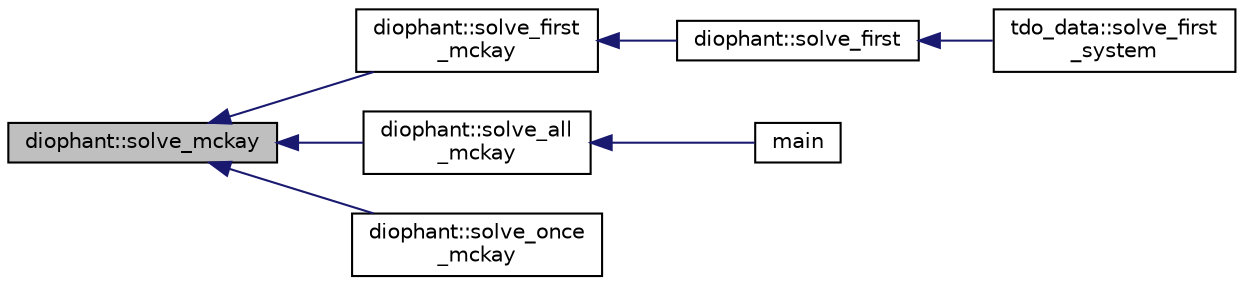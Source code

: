 digraph "diophant::solve_mckay"
{
  edge [fontname="Helvetica",fontsize="10",labelfontname="Helvetica",labelfontsize="10"];
  node [fontname="Helvetica",fontsize="10",shape=record];
  rankdir="LR";
  Node770 [label="diophant::solve_mckay",height=0.2,width=0.4,color="black", fillcolor="grey75", style="filled", fontcolor="black"];
  Node770 -> Node771 [dir="back",color="midnightblue",fontsize="10",style="solid",fontname="Helvetica"];
  Node771 [label="diophant::solve_first\l_mckay",height=0.2,width=0.4,color="black", fillcolor="white", style="filled",URL="$d7/d9c/classdiophant.html#ab4160d5e696a1f7b4180b06c2f0f9329"];
  Node771 -> Node772 [dir="back",color="midnightblue",fontsize="10",style="solid",fontname="Helvetica"];
  Node772 [label="diophant::solve_first",height=0.2,width=0.4,color="black", fillcolor="white", style="filled",URL="$d7/d9c/classdiophant.html#accea09665d6f34e067c8f73452ca4ec0"];
  Node772 -> Node773 [dir="back",color="midnightblue",fontsize="10",style="solid",fontname="Helvetica"];
  Node773 [label="tdo_data::solve_first\l_system",height=0.2,width=0.4,color="black", fillcolor="white", style="filled",URL="$dc/d0d/classtdo__data.html#aa62a57bd301396164352018141e4966e"];
  Node770 -> Node774 [dir="back",color="midnightblue",fontsize="10",style="solid",fontname="Helvetica"];
  Node774 [label="diophant::solve_all\l_mckay",height=0.2,width=0.4,color="black", fillcolor="white", style="filled",URL="$d7/d9c/classdiophant.html#a37f518a1d004c65dc9adc0878dc6590b"];
  Node774 -> Node775 [dir="back",color="midnightblue",fontsize="10",style="solid",fontname="Helvetica"];
  Node775 [label="main",height=0.2,width=0.4,color="black", fillcolor="white", style="filled",URL="$dc/dbc/solve__diophant_8_c.html#a3c04138a5bfe5d72780bb7e82a18e627"];
  Node770 -> Node776 [dir="back",color="midnightblue",fontsize="10",style="solid",fontname="Helvetica"];
  Node776 [label="diophant::solve_once\l_mckay",height=0.2,width=0.4,color="black", fillcolor="white", style="filled",URL="$d7/d9c/classdiophant.html#a8d8ba624243d2d47ecd5f6834a259c48"];
}
